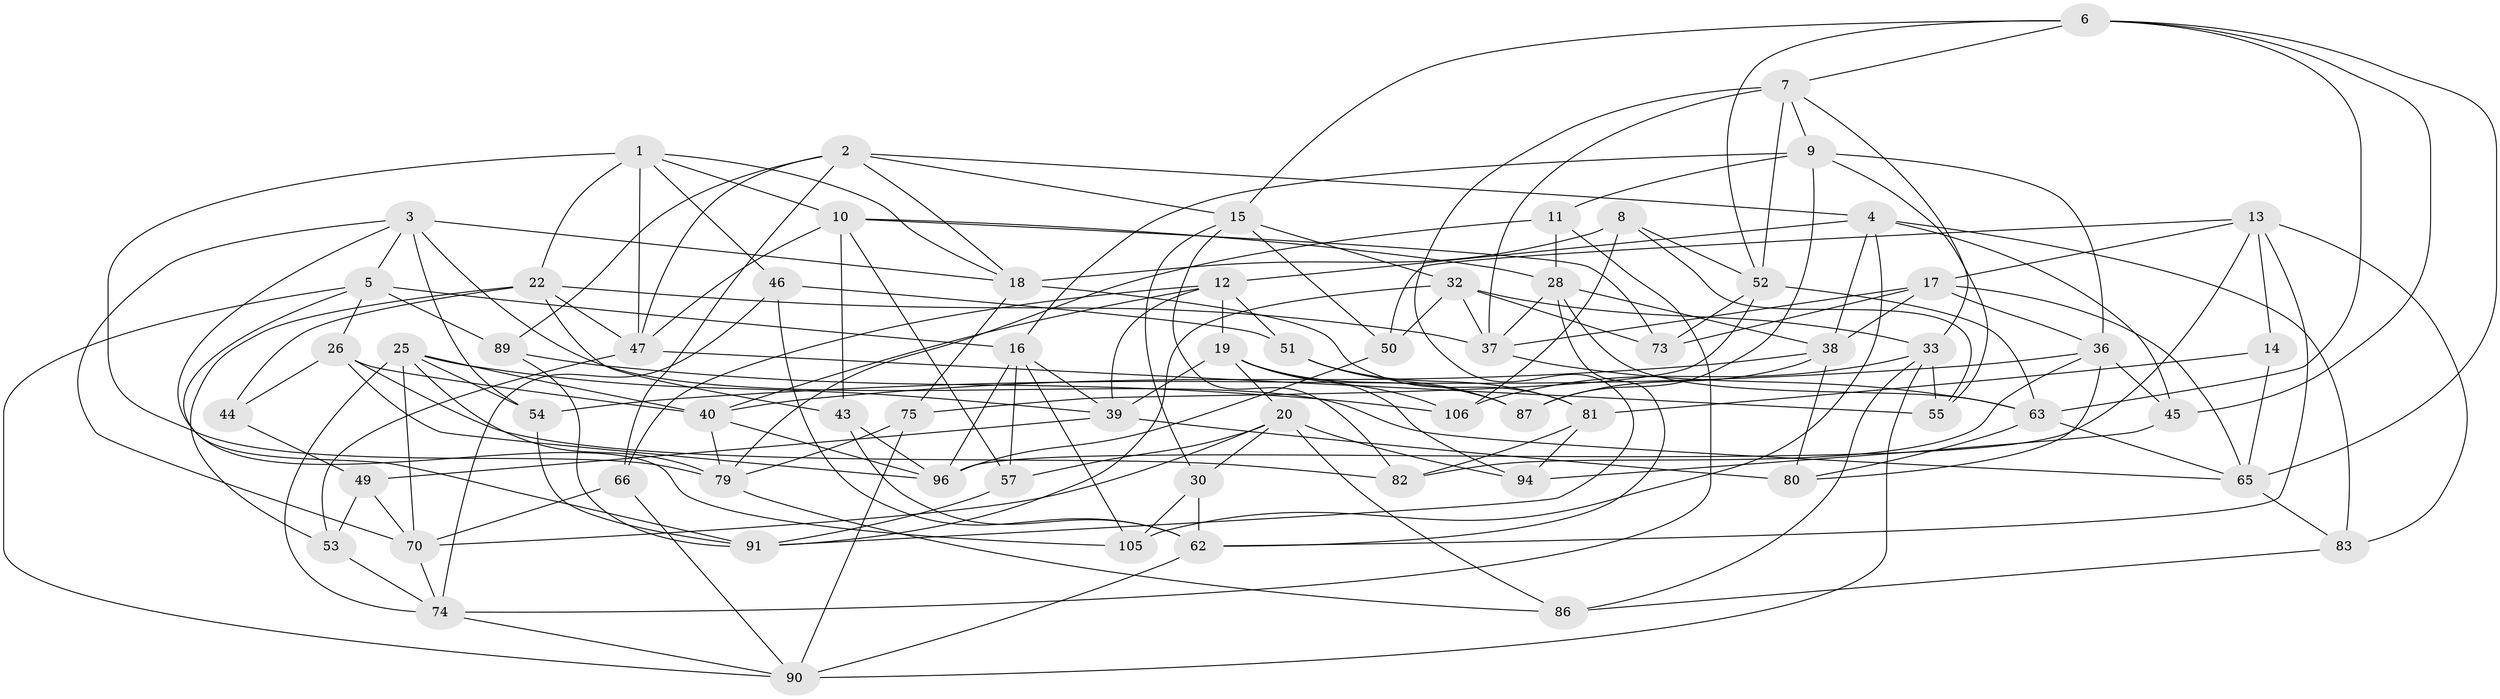 // Generated by graph-tools (version 1.1) at 2025/52/02/27/25 19:52:27]
// undirected, 67 vertices, 172 edges
graph export_dot {
graph [start="1"]
  node [color=gray90,style=filled];
  1 [super="+67"];
  2 [super="+95"];
  3 [super="+27"];
  4 [super="+41"];
  5 [super="+23"];
  6 [super="+60"];
  7 [super="+29"];
  8;
  9 [super="+97"];
  10 [super="+35"];
  11;
  12 [super="+77"];
  13 [super="+102"];
  14;
  15 [super="+42"];
  16 [super="+24"];
  17 [super="+34"];
  18 [super="+68"];
  19 [super="+21"];
  20 [super="+98"];
  22 [super="+58"];
  25 [super="+31"];
  26 [super="+59"];
  28 [super="+72"];
  30;
  32 [super="+48"];
  33 [super="+61"];
  36 [super="+92"];
  37 [super="+71"];
  38 [super="+88"];
  39 [super="+99"];
  40 [super="+76"];
  43;
  44;
  45;
  46;
  47 [super="+56"];
  49;
  50;
  51;
  52 [super="+69"];
  53;
  54;
  55;
  57;
  62 [super="+93"];
  63 [super="+64"];
  65 [super="+84"];
  66;
  70 [super="+104"];
  73;
  74 [super="+78"];
  75;
  79 [super="+100"];
  80;
  81 [super="+85"];
  82;
  83;
  86;
  87;
  89;
  90 [super="+101"];
  91 [super="+103"];
  94;
  96 [super="+107"];
  105;
  106;
  1 -- 79;
  1 -- 46;
  1 -- 22;
  1 -- 47;
  1 -- 10;
  1 -- 18;
  2 -- 18;
  2 -- 47;
  2 -- 89;
  2 -- 4;
  2 -- 66;
  2 -- 15;
  3 -- 105;
  3 -- 70;
  3 -- 65;
  3 -- 18;
  3 -- 54;
  3 -- 5;
  4 -- 83;
  4 -- 45;
  4 -- 105;
  4 -- 12;
  4 -- 38;
  5 -- 91;
  5 -- 89;
  5 -- 26;
  5 -- 16;
  5 -- 90;
  6 -- 63;
  6 -- 45;
  6 -- 52;
  6 -- 65;
  6 -- 7;
  6 -- 15;
  7 -- 52;
  7 -- 33;
  7 -- 91;
  7 -- 37;
  7 -- 9;
  8 -- 52;
  8 -- 55;
  8 -- 106;
  8 -- 18;
  9 -- 87;
  9 -- 55;
  9 -- 36;
  9 -- 16;
  9 -- 11;
  10 -- 43;
  10 -- 28;
  10 -- 73;
  10 -- 57;
  10 -- 47;
  11 -- 74;
  11 -- 28;
  11 -- 79;
  12 -- 19;
  12 -- 51;
  12 -- 40;
  12 -- 66;
  12 -- 39;
  13 -- 14;
  13 -- 62;
  13 -- 17;
  13 -- 50;
  13 -- 83;
  13 -- 96;
  14 -- 81 [weight=2];
  14 -- 65;
  15 -- 82;
  15 -- 30;
  15 -- 32;
  15 -- 50;
  16 -- 105;
  16 -- 57;
  16 -- 39;
  16 -- 96;
  17 -- 38;
  17 -- 36;
  17 -- 73;
  17 -- 37;
  17 -- 65;
  18 -- 75;
  18 -- 81;
  19 -- 87;
  19 -- 20;
  19 -- 106;
  19 -- 94;
  19 -- 39;
  20 -- 86;
  20 -- 57;
  20 -- 94;
  20 -- 70;
  20 -- 30;
  22 -- 44;
  22 -- 43;
  22 -- 53;
  22 -- 37;
  22 -- 47;
  25 -- 79;
  25 -- 74;
  25 -- 54;
  25 -- 39;
  25 -- 70;
  25 -- 40;
  26 -- 44 [weight=2];
  26 -- 96;
  26 -- 82;
  26 -- 40;
  28 -- 62;
  28 -- 37;
  28 -- 38;
  28 -- 63;
  30 -- 105;
  30 -- 62;
  32 -- 73;
  32 -- 33;
  32 -- 50;
  32 -- 37;
  32 -- 91;
  33 -- 86;
  33 -- 106;
  33 -- 55;
  33 -- 90;
  36 -- 80;
  36 -- 54;
  36 -- 82;
  36 -- 45;
  37 -- 63;
  38 -- 87;
  38 -- 80;
  38 -- 40;
  39 -- 80;
  39 -- 49;
  40 -- 96;
  40 -- 79;
  43 -- 96;
  43 -- 62;
  44 -- 49;
  45 -- 94;
  46 -- 51;
  46 -- 74;
  46 -- 62;
  47 -- 53;
  47 -- 55;
  49 -- 53;
  49 -- 70;
  50 -- 96;
  51 -- 87;
  51 -- 81;
  52 -- 75;
  52 -- 73;
  52 -- 63;
  53 -- 74;
  54 -- 91;
  57 -- 91;
  62 -- 90;
  63 -- 65;
  63 -- 80;
  65 -- 83;
  66 -- 70;
  66 -- 90;
  70 -- 74;
  74 -- 90;
  75 -- 79;
  75 -- 90;
  79 -- 86;
  81 -- 94;
  81 -- 82;
  83 -- 86;
  89 -- 106;
  89 -- 91;
}
